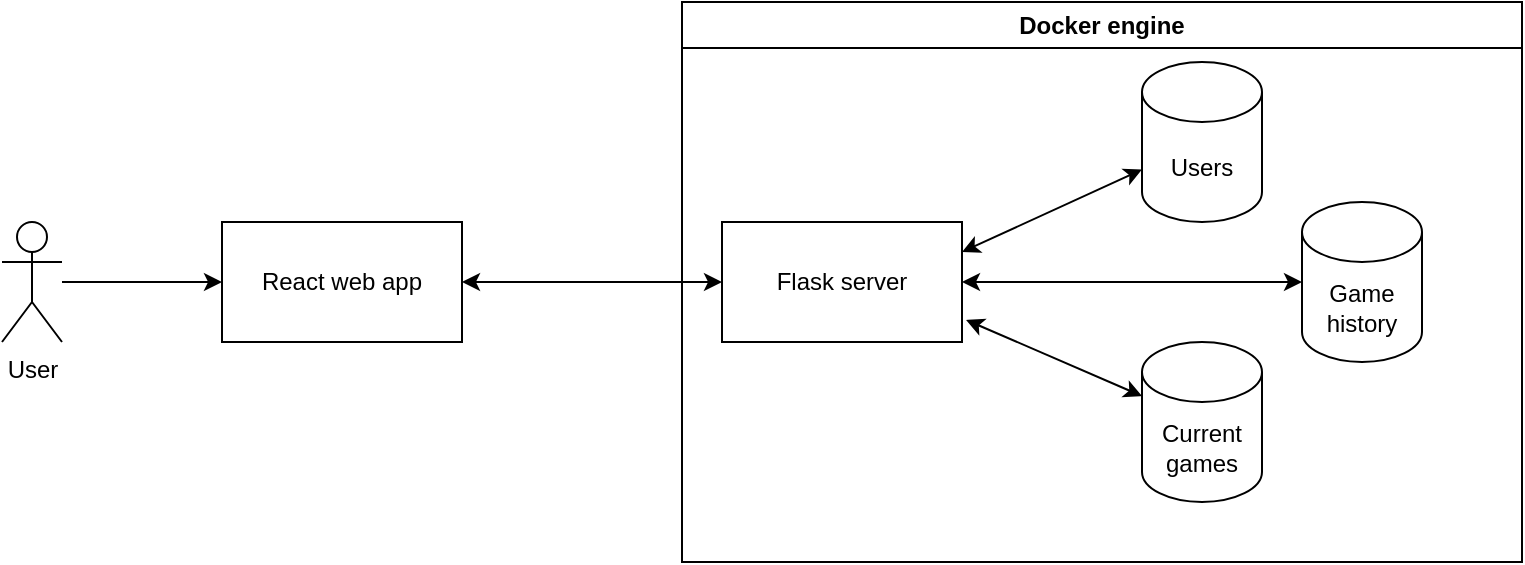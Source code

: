 <mxfile version="25.0.3">
  <diagram id="prtHgNgQTEPvFCAcTncT" name="Page-1">
    <mxGraphModel dx="1386" dy="542" grid="1" gridSize="10" guides="1" tooltips="1" connect="1" arrows="1" fold="1" page="1" pageScale="1" pageWidth="827" pageHeight="1169" math="0" shadow="0">
      <root>
        <mxCell id="0" />
        <mxCell id="1" parent="0" />
        <mxCell id="lHLxZOOAlJGXKzHffYLk-1" value="&lt;div&gt;User&lt;/div&gt;" style="shape=umlActor;verticalLabelPosition=bottom;verticalAlign=top;html=1;outlineConnect=0;" vertex="1" parent="1">
          <mxGeometry x="40" y="260" width="30" height="60" as="geometry" />
        </mxCell>
        <mxCell id="lHLxZOOAlJGXKzHffYLk-3" value="React web app" style="rounded=0;whiteSpace=wrap;html=1;" vertex="1" parent="1">
          <mxGeometry x="150" y="260" width="120" height="60" as="geometry" />
        </mxCell>
        <mxCell id="lHLxZOOAlJGXKzHffYLk-4" value="" style="endArrow=classic;html=1;rounded=0;entryX=0;entryY=0.5;entryDx=0;entryDy=0;" edge="1" parent="1" source="lHLxZOOAlJGXKzHffYLk-1" target="lHLxZOOAlJGXKzHffYLk-3">
          <mxGeometry width="50" height="50" relative="1" as="geometry">
            <mxPoint x="310" y="370" as="sourcePoint" />
            <mxPoint x="360" y="320" as="targetPoint" />
          </mxGeometry>
        </mxCell>
        <mxCell id="lHLxZOOAlJGXKzHffYLk-5" value="&lt;div&gt;Docker engine&lt;br&gt;&lt;/div&gt;" style="swimlane;whiteSpace=wrap;html=1;" vertex="1" parent="1">
          <mxGeometry x="380" y="150" width="420" height="280" as="geometry" />
        </mxCell>
        <mxCell id="lHLxZOOAlJGXKzHffYLk-7" value="&lt;div&gt;Flask server&lt;/div&gt;" style="rounded=0;whiteSpace=wrap;html=1;" vertex="1" parent="lHLxZOOAlJGXKzHffYLk-5">
          <mxGeometry x="20" y="110" width="120" height="60" as="geometry" />
        </mxCell>
        <mxCell id="lHLxZOOAlJGXKzHffYLk-12" value="&lt;div&gt;Users&lt;/div&gt;" style="shape=cylinder3;whiteSpace=wrap;html=1;boundedLbl=1;backgroundOutline=1;size=15;" vertex="1" parent="lHLxZOOAlJGXKzHffYLk-5">
          <mxGeometry x="230" y="30" width="60" height="80" as="geometry" />
        </mxCell>
        <mxCell id="lHLxZOOAlJGXKzHffYLk-13" value="Game history" style="shape=cylinder3;whiteSpace=wrap;html=1;boundedLbl=1;backgroundOutline=1;size=15;" vertex="1" parent="lHLxZOOAlJGXKzHffYLk-5">
          <mxGeometry x="310" y="100" width="60" height="80" as="geometry" />
        </mxCell>
        <mxCell id="lHLxZOOAlJGXKzHffYLk-14" value="Current games" style="shape=cylinder3;whiteSpace=wrap;html=1;boundedLbl=1;backgroundOutline=1;size=15;" vertex="1" parent="lHLxZOOAlJGXKzHffYLk-5">
          <mxGeometry x="230" y="170" width="60" height="80" as="geometry" />
        </mxCell>
        <mxCell id="lHLxZOOAlJGXKzHffYLk-15" value="" style="endArrow=classic;startArrow=classic;html=1;rounded=0;exitX=1;exitY=0.25;exitDx=0;exitDy=0;" edge="1" parent="lHLxZOOAlJGXKzHffYLk-5" source="lHLxZOOAlJGXKzHffYLk-7" target="lHLxZOOAlJGXKzHffYLk-12">
          <mxGeometry width="50" height="50" relative="1" as="geometry">
            <mxPoint x="90" y="200" as="sourcePoint" />
            <mxPoint x="180" y="150" as="targetPoint" />
          </mxGeometry>
        </mxCell>
        <mxCell id="lHLxZOOAlJGXKzHffYLk-16" value="" style="endArrow=classic;startArrow=classic;html=1;rounded=0;entryX=1;entryY=0.5;entryDx=0;entryDy=0;" edge="1" parent="lHLxZOOAlJGXKzHffYLk-5" source="lHLxZOOAlJGXKzHffYLk-13" target="lHLxZOOAlJGXKzHffYLk-7">
          <mxGeometry width="50" height="50" relative="1" as="geometry">
            <mxPoint x="90" y="200" as="sourcePoint" />
            <mxPoint x="140" y="150" as="targetPoint" />
          </mxGeometry>
        </mxCell>
        <mxCell id="lHLxZOOAlJGXKzHffYLk-17" value="" style="endArrow=classic;startArrow=classic;html=1;rounded=0;entryX=1.017;entryY=0.816;entryDx=0;entryDy=0;entryPerimeter=0;" edge="1" parent="lHLxZOOAlJGXKzHffYLk-5" source="lHLxZOOAlJGXKzHffYLk-14" target="lHLxZOOAlJGXKzHffYLk-7">
          <mxGeometry width="50" height="50" relative="1" as="geometry">
            <mxPoint x="90" y="200" as="sourcePoint" />
            <mxPoint x="140" y="150" as="targetPoint" />
          </mxGeometry>
        </mxCell>
        <mxCell id="lHLxZOOAlJGXKzHffYLk-10" value="" style="endArrow=classic;startArrow=classic;html=1;rounded=0;exitX=1;exitY=0.5;exitDx=0;exitDy=0;entryX=0;entryY=0.5;entryDx=0;entryDy=0;" edge="1" parent="1" source="lHLxZOOAlJGXKzHffYLk-3" target="lHLxZOOAlJGXKzHffYLk-7">
          <mxGeometry width="50" height="50" relative="1" as="geometry">
            <mxPoint x="470" y="350" as="sourcePoint" />
            <mxPoint x="520" y="300" as="targetPoint" />
          </mxGeometry>
        </mxCell>
      </root>
    </mxGraphModel>
  </diagram>
</mxfile>
